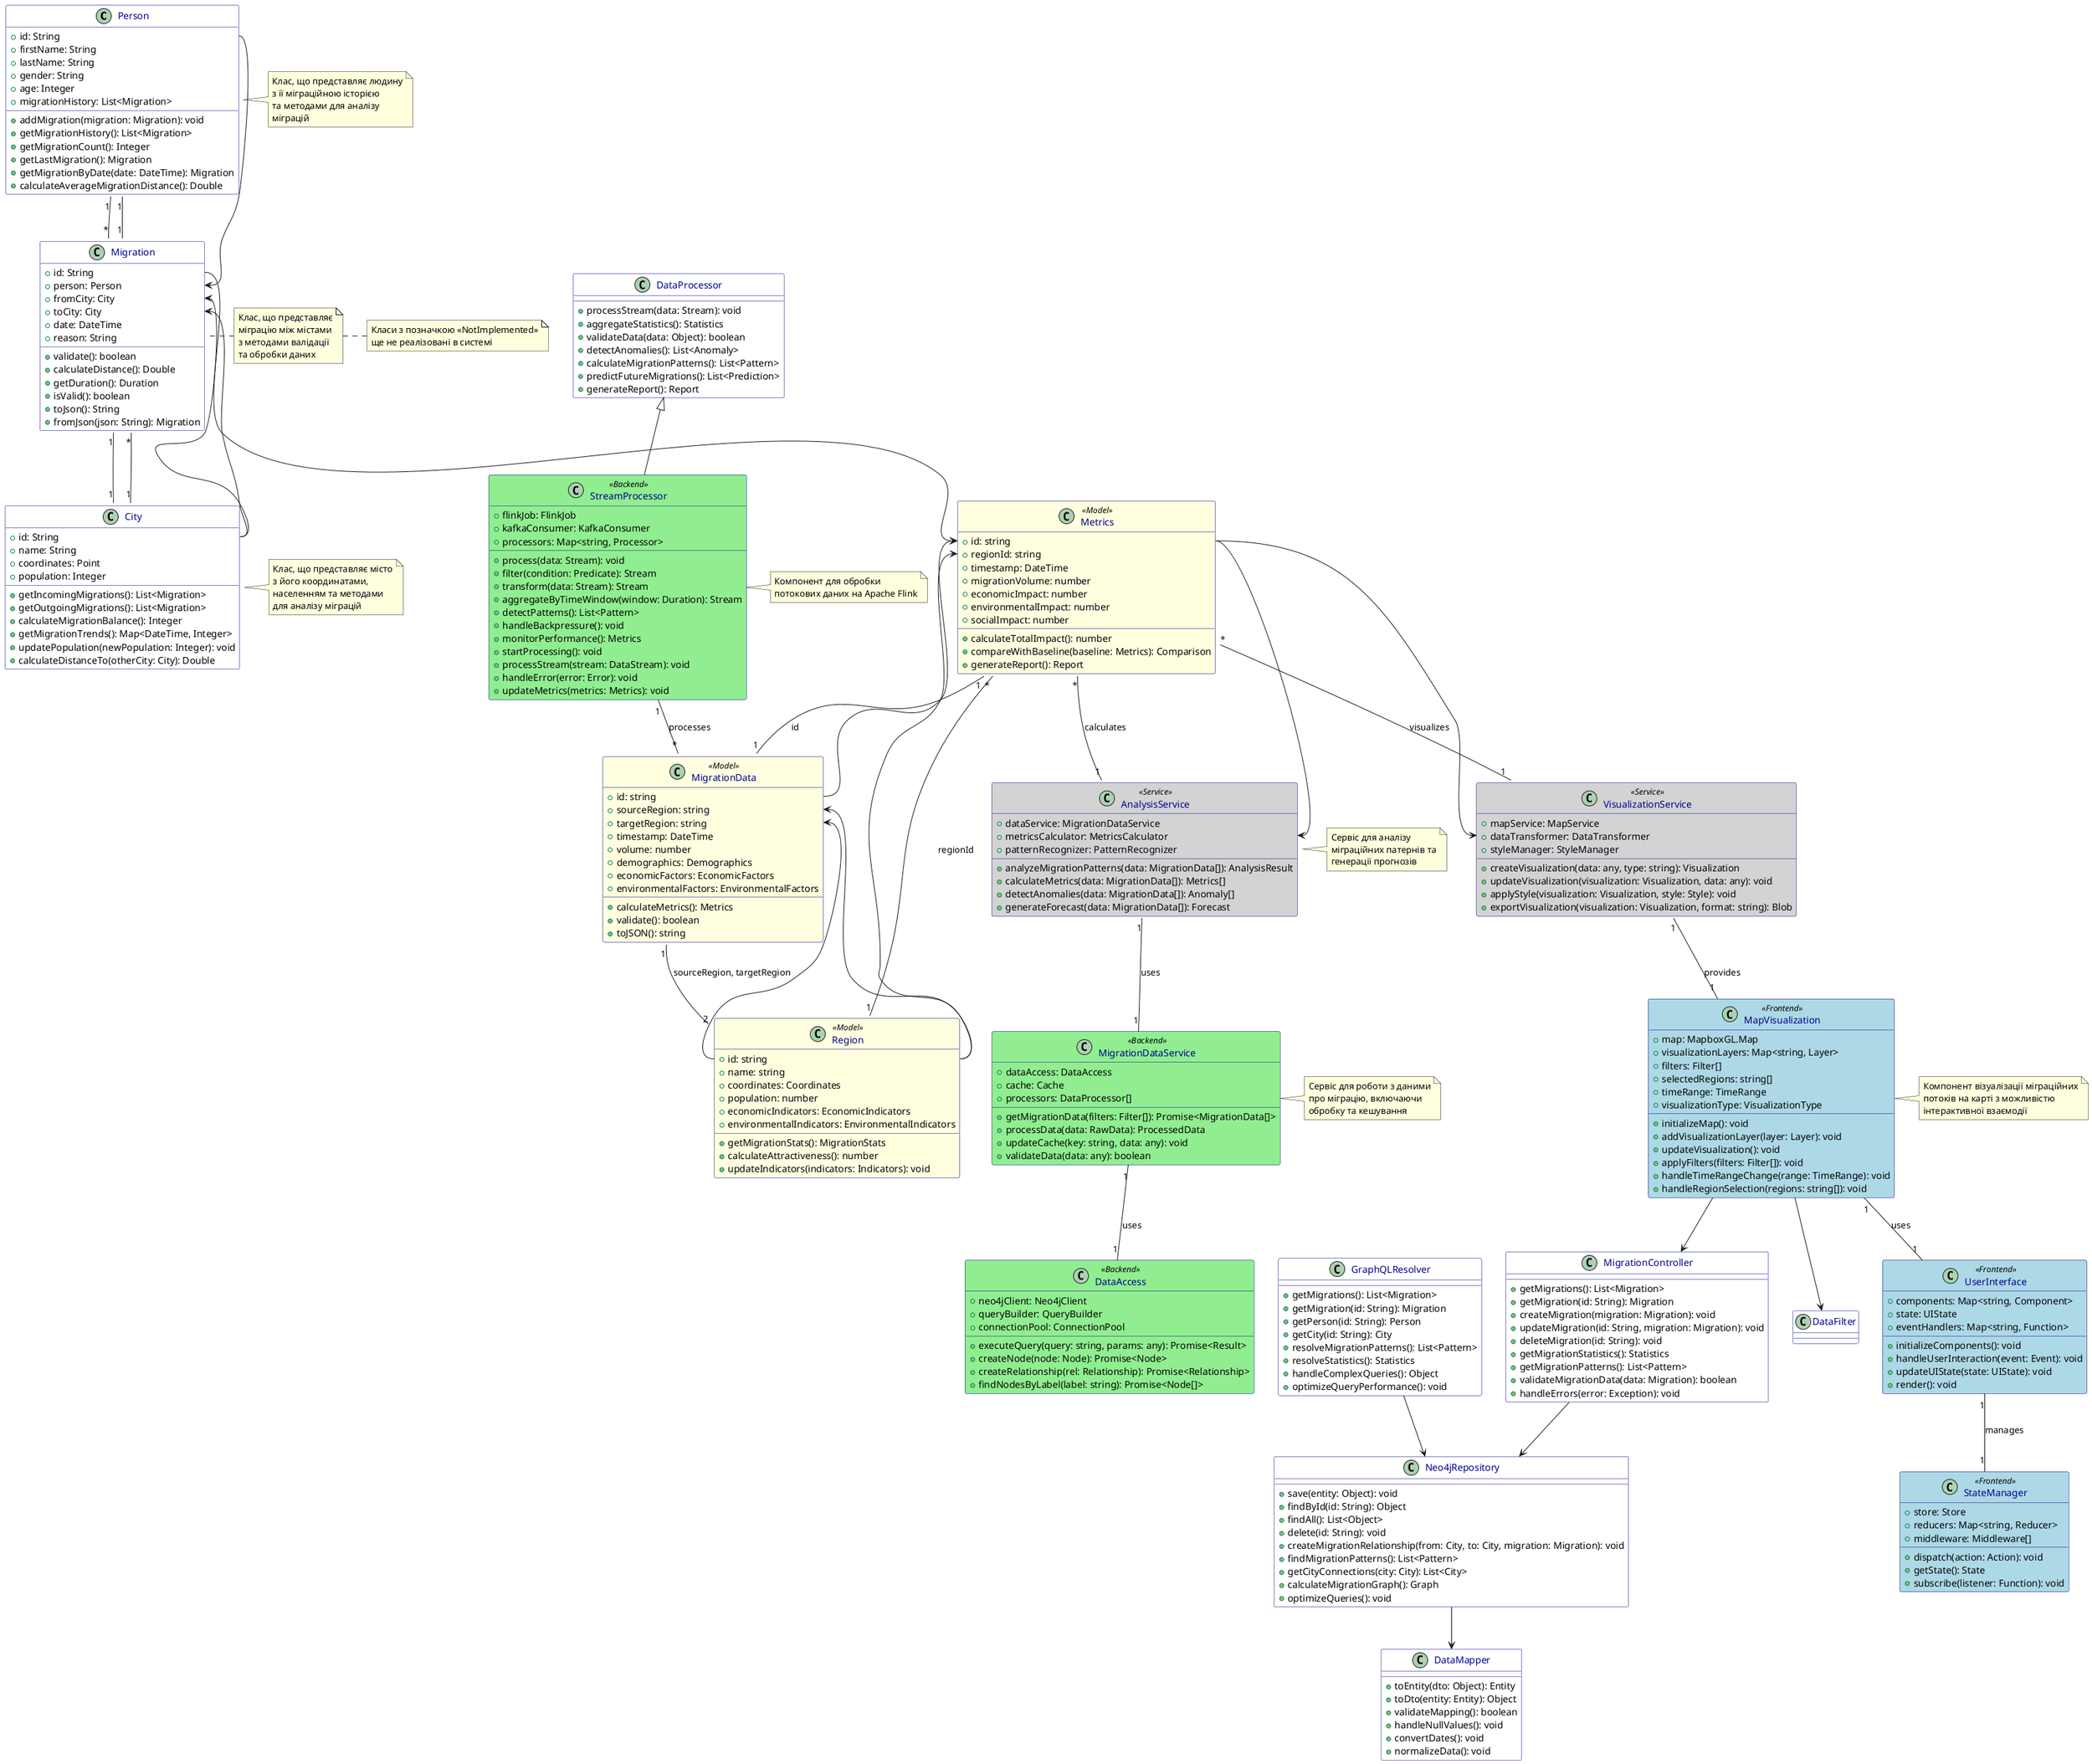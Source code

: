 @startuml
skinparam class {
  BackgroundColor White
  BorderColor DarkBlue
  FontColor DarkBlue
}

' Стиль для нереалізованих класів
skinparam class {
  BackgroundColor<<NotImplemented>> LightGray
  BorderColor<<NotImplemented>> DarkGray
  FontColor<<NotImplemented>> DarkGray
}

' Стилі для різних типів класів
skinparam class {
    BackgroundColor<<Frontend>> LightBlue
    BackgroundColor<<Backend>> LightGreen
    BackgroundColor<<Model>> LightYellow
    BackgroundColor<<Service>> LightGray
}

' Базові класи
class Person {
  +id: String
  +firstName: String
  +lastName: String
  +gender: String
  +age: Integer
  +migrationHistory: List<Migration>
  +addMigration(migration: Migration): void
  +getMigrationHistory(): List<Migration>
  +getMigrationCount(): Integer
  +getLastMigration(): Migration
  +getMigrationByDate(date: DateTime): Migration
  +calculateAverageMigrationDistance(): Double
}

class City {
  +id: String
  +name: String
  +coordinates: Point
  +population: Integer
  +getIncomingMigrations(): List<Migration>
  +getOutgoingMigrations(): List<Migration>
  +calculateMigrationBalance(): Integer
  +getMigrationTrends(): Map<DateTime, Integer>
  +updatePopulation(newPopulation: Integer): void
  +calculateDistanceTo(otherCity: City): Double
}

class Migration {
  +id: String
  +person: Person
  +fromCity: City
  +toCity: City
  +date: DateTime
  +reason: String
  +validate(): boolean
  +calculateDistance(): Double
  +getDuration(): Duration
  +isValid(): boolean
  +toJson(): String
  +fromJson(json: String): Migration
}

' Класи для обробки даних
class DataProcessor {
  +processStream(data: Stream): void
  +aggregateStatistics(): Statistics
  +validateData(data: Object): boolean
  +detectAnomalies(): List<Anomaly>
  +calculateMigrationPatterns(): List<Pattern>
  +predictFutureMigrations(): List<Prediction>
  +generateReport(): Report
}

class StreamProcessor {
  +process(data: Stream): void
  +filter(condition: Predicate): Stream
  +transform(data: Stream): Stream
  +aggregateByTimeWindow(window: Duration): Stream
  +detectPatterns(): List<Pattern>
  +handleBackpressure(): void
  +monitorPerformance(): Metrics
}

' Класи для роботи з базою даних
class Neo4jRepository {
  +save(entity: Object): void
  +findById(id: String): Object
  +findAll(): List<Object>
  +delete(id: String): void
  +createMigrationRelationship(from: City, to: City, migration: Migration): void
  +findMigrationPatterns(): List<Pattern>
  +getCityConnections(city: City): List<City>
  +calculateMigrationGraph(): Graph
  +optimizeQueries(): void
}

class DataMapper {
  +toEntity(dto: Object): Entity
  +toDto(entity: Entity): Object
  +validateMapping(): boolean
  +handleNullValues(): void
  +convertDates(): void
  +normalizeData(): void
}

' Класи для API
class MigrationController {
  +getMigrations(): List<Migration>
  +getMigration(id: String): Migration
  +createMigration(migration: Migration): void
  +updateMigration(id: String, migration: Migration): void
  +deleteMigration(id: String): void
  +getMigrationStatistics(): Statistics
  +getMigrationPatterns(): List<Pattern>
  +validateMigrationData(data: Migration): boolean
  +handleErrors(error: Exception): void
}

class GraphQLResolver {
  +getMigrations(): List<Migration>
  +getMigration(id: String): Migration
  +getPerson(id: String): Person
  +getCity(id: String): City
  +resolveMigrationPatterns(): List<Pattern>
  +resolveStatistics(): Statistics
  +handleComplexQueries(): Object
  +optimizeQueryPerformance(): void
}

' Класи для фронтенду
class MapVisualization<<Frontend>> {
  +map: MapboxGL.Map
  +visualizationLayers: Map<string, Layer>
  +filters: Filter[]
  +selectedRegions: string[]
  +timeRange: TimeRange
  +visualizationType: VisualizationType
  +initializeMap(): void
  +addVisualizationLayer(layer: Layer): void
  +updateVisualization(): void
  +applyFilters(filters: Filter[]): void
  +handleTimeRangeChange(range: TimeRange): void
  +handleRegionSelection(regions: string[]): void
}

class UserInterface<<Frontend>> {
  +components: Map<string, Component>
  +state: UIState
  +eventHandlers: Map<string, Function>
  +initializeComponents(): void
  +handleUserInteraction(event: Event): void
  +updateUIState(state: UIState): void
  +render(): void
}

class StateManager<<Frontend>> {
  +store: Store
  +reducers: Map<string, Reducer>
  +middleware: Middleware[]
  +dispatch(action: Action): void
  +getState(): State
  +subscribe(listener: Function): void
}

' Backend класи
class MigrationDataService<<Backend>> {
  +dataAccess: DataAccess
  +cache: Cache
  +processors: DataProcessor[]
  +getMigrationData(filters: Filter[]): Promise<MigrationData[]>
  +processData(data: RawData): ProcessedData
  +updateCache(key: string, data: any): void
  +validateData(data: any): boolean
}

class DataAccess<<Backend>> {
  +neo4jClient: Neo4jClient
  +queryBuilder: QueryBuilder
  +connectionPool: ConnectionPool
  +executeQuery(query: string, params: any): Promise<Result>
  +createNode(node: Node): Promise<Node>
  +createRelationship(rel: Relationship): Promise<Relationship>
  +findNodesByLabel(label: string): Promise<Node[]>
}

class StreamProcessor<<Backend>> {
  +flinkJob: FlinkJob
  +kafkaConsumer: KafkaConsumer
  +processors: Map<string, Processor>
  +startProcessing(): void
  +processStream(stream: DataStream): void
  +handleError(error: Error): void
  +updateMetrics(metrics: Metrics): void
}

' Моделі даних
class MigrationData<<Model>> {
  +id: string
  +sourceRegion: string
  +targetRegion: string
  +timestamp: DateTime
  +volume: number
  +demographics: Demographics
  +economicFactors: EconomicFactors
  +environmentalFactors: EnvironmentalFactors
  +calculateMetrics(): Metrics
  +validate(): boolean
  +toJSON(): string
}

class Region<<Model>> {
  +id: string
  +name: string
  +coordinates: Coordinates
  +population: number
  +economicIndicators: EconomicIndicators
  +environmentalIndicators: EnvironmentalIndicators
  +getMigrationStats(): MigrationStats
  +calculateAttractiveness(): number
  +updateIndicators(indicators: Indicators): void
}

class Metrics<<Model>> {
  +id: string
  +regionId: string
  +timestamp: DateTime
  +migrationVolume: number
  +economicImpact: number
  +environmentalImpact: number
  +socialImpact: number
  +calculateTotalImpact(): number
  +compareWithBaseline(baseline: Metrics): Comparison
  +generateReport(): Report
}

' Сервіси
class AnalysisService<<Service>> {
  +dataService: MigrationDataService
  +metricsCalculator: MetricsCalculator
  +patternRecognizer: PatternRecognizer
  +analyzeMigrationPatterns(data: MigrationData[]): AnalysisResult
  +calculateMetrics(data: MigrationData[]): Metrics[]
  +detectAnomalies(data: MigrationData[]): Anomaly[]
  +generateForecast(data: MigrationData[]): Forecast
}

class VisualizationService<<Service>> {
  +mapService: MapService
  +dataTransformer: DataTransformer
  +styleManager: StyleManager
  +createVisualization(data: any, type: string): Visualization
  +updateVisualization(visualization: Visualization, data: any): void
  +applyStyle(visualization: Visualization, style: Style): void
  +exportVisualization(visualization: Visualization, format: string): Blob
}

' Зв'язки між класами
Person "1" -- "*" Migration
City "1" -- "*" Migration
Migration "1" -- "1" Person
Migration "1" -- "1" City

DataProcessor <|-- StreamProcessor
Neo4jRepository --> DataMapper
MigrationController --> Neo4jRepository
GraphQLResolver --> Neo4jRepository
MapVisualization --> DataFilter
MapVisualization --> MigrationController

' Зв'язки між ключовими полями
MigrationData "1" -- "2" Region : "sourceRegion, targetRegion"
Region "1" -- "*" Metrics : "regionId"
Metrics "1" -- "1" MigrationData : "id"
AnalysisService "1" -- "*" Metrics : "calculates"
VisualizationService "1" -- "*" Metrics : "visualizes"

' Зв'язки між ключовими полями
MapVisualization "1" -- "1" UserInterface : uses
UserInterface "1" -- "1" StateManager : manages
MigrationDataService "1" -- "1" DataAccess : uses
StreamProcessor "1" -- "*" MigrationData : processes
AnalysisService "1" -- "1" MigrationDataService : uses
VisualizationService "1" -- "1" MapVisualization : provides

' Зв'язки між полями
Person::id --> Migration::person
City::id --> Migration::fromCity
City::id --> Migration::toCity
Migration::id --> Metrics::id
Region::id --> MigrationData::sourceRegion
Region::id --> MigrationData::targetRegion
Region::id --> Metrics::regionId
MigrationData::id --> Metrics::id
Metrics::id --> AnalysisService::metricsCalculator
Metrics::id --> VisualizationService::dataTransformer

note right of Person
  Клас, що представляє людину
  з її міграційною історією
  та методами для аналізу
  міграцій
end note

note right of City
  Клас, що представляє місто
  з його координатами,
  населенням та методами
  для аналізу міграцій
end note

note right of Migration
  Клас, що представляє
  міграцію між містами
  з методами валідації
  та обробки даних
end note

note right
  Класи з позначкою <<NotImplemented>>
  ще не реалізовані в системі
end note

note right of MapVisualization
  Компонент візуалізації міграційних
  потоків на карті з можливістю
  інтерактивної взаємодії
end note

note right of MigrationDataService
  Сервіс для роботи з даними
  про міграцію, включаючи
  обробку та кешування
end note

note right of StreamProcessor
  Компонент для обробки
  потокових даних на Apache Flink
end note

note right of AnalysisService
  Сервіс для аналізу
  міграційних патернів та
  генерації прогнозів
end note
@enduml 